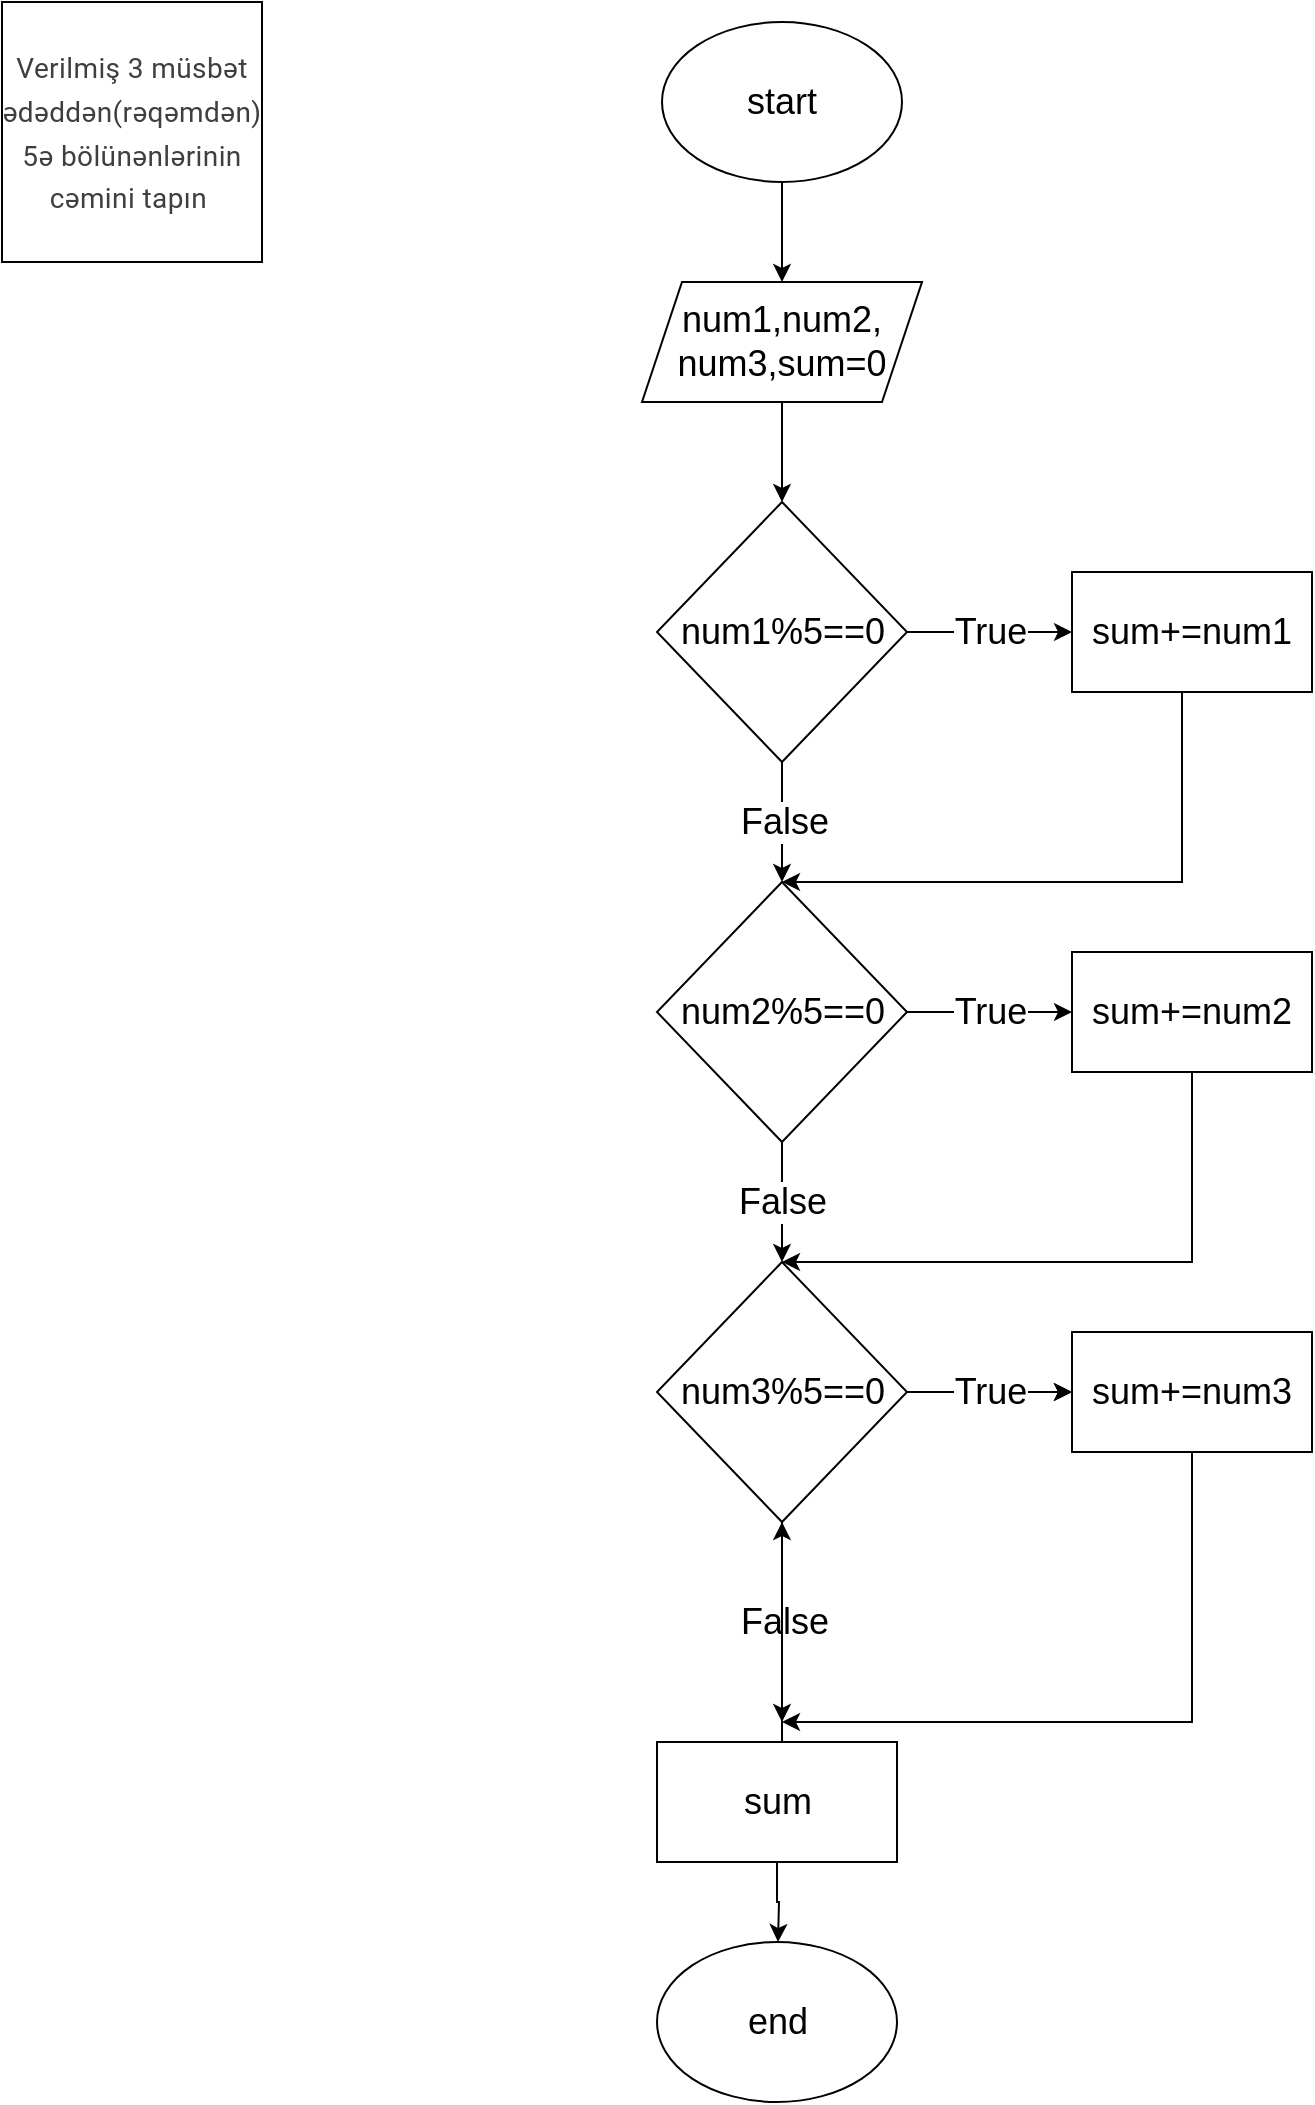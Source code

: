 <mxfile version="20.5.1" type="device"><diagram id="VMThL84f3LsizDOptGUf" name="Page-1"><mxGraphModel dx="1038" dy="579" grid="1" gridSize="10" guides="1" tooltips="1" connect="1" arrows="1" fold="1" page="1" pageScale="1" pageWidth="850" pageHeight="1100" math="0" shadow="0"><root><mxCell id="0"/><mxCell id="1" parent="0"/><mxCell id="uh7QPZxCvy81ix6VKFEe-4" style="edgeStyle=orthogonalEdgeStyle;rounded=0;orthogonalLoop=1;jettySize=auto;html=1;fontSize=18;" edge="1" parent="1" source="uh7QPZxCvy81ix6VKFEe-1"><mxGeometry relative="1" as="geometry"><mxPoint x="400" y="150" as="targetPoint"/></mxGeometry></mxCell><mxCell id="uh7QPZxCvy81ix6VKFEe-1" value="&lt;font style=&quot;font-size: 18px;&quot;&gt;start&lt;/font&gt;" style="ellipse;whiteSpace=wrap;html=1;" vertex="1" parent="1"><mxGeometry x="340" y="20" width="120" height="80" as="geometry"/></mxCell><mxCell id="uh7QPZxCvy81ix6VKFEe-2" value="&lt;font style=&quot;font-size: 18px;&quot;&gt;end&lt;/font&gt;" style="ellipse;whiteSpace=wrap;html=1;" vertex="1" parent="1"><mxGeometry x="337.5" y="980" width="120" height="80" as="geometry"/></mxCell><mxCell id="uh7QPZxCvy81ix6VKFEe-10" value="" style="edgeStyle=orthogonalEdgeStyle;rounded=0;orthogonalLoop=1;jettySize=auto;html=1;fontSize=18;" edge="1" parent="1" source="uh7QPZxCvy81ix6VKFEe-5" target="uh7QPZxCvy81ix6VKFEe-9"><mxGeometry relative="1" as="geometry"/></mxCell><mxCell id="uh7QPZxCvy81ix6VKFEe-5" value="num1,num2,&lt;br&gt;num3,sum=0" style="shape=parallelogram;perimeter=parallelogramPerimeter;whiteSpace=wrap;html=1;fixedSize=1;fontSize=18;" vertex="1" parent="1"><mxGeometry x="330" y="150" width="140" height="60" as="geometry"/></mxCell><mxCell id="uh7QPZxCvy81ix6VKFEe-8" value="&lt;span style=&quot;color: rgb(60, 64, 67); font-family: Roboto, Arial, sans-serif; font-size: 14px; letter-spacing: 0.2px; text-align: start;&quot;&gt;Verilmiş 3 müsbət ədəddən(rəqəmdən) 5ə bölünənlərinin cəmini tapın&amp;nbsp;&lt;/span&gt;" style="whiteSpace=wrap;html=1;aspect=fixed;fontSize=18;" vertex="1" parent="1"><mxGeometry x="10" y="10" width="130" height="130" as="geometry"/></mxCell><mxCell id="uh7QPZxCvy81ix6VKFEe-13" value="True" style="edgeStyle=orthogonalEdgeStyle;rounded=0;orthogonalLoop=1;jettySize=auto;html=1;fontSize=18;" edge="1" parent="1" source="uh7QPZxCvy81ix6VKFEe-9" target="uh7QPZxCvy81ix6VKFEe-12"><mxGeometry relative="1" as="geometry"/></mxCell><mxCell id="uh7QPZxCvy81ix6VKFEe-16" value="False" style="edgeStyle=orthogonalEdgeStyle;rounded=0;orthogonalLoop=1;jettySize=auto;html=1;fontSize=18;" edge="1" parent="1" source="uh7QPZxCvy81ix6VKFEe-9"><mxGeometry relative="1" as="geometry"><mxPoint x="400" y="450" as="targetPoint"/></mxGeometry></mxCell><mxCell id="uh7QPZxCvy81ix6VKFEe-9" value="num1%5==0" style="rhombus;whiteSpace=wrap;html=1;fontSize=18;" vertex="1" parent="1"><mxGeometry x="337.5" y="260" width="125" height="130" as="geometry"/></mxCell><mxCell id="uh7QPZxCvy81ix6VKFEe-30" style="edgeStyle=orthogonalEdgeStyle;rounded=0;orthogonalLoop=1;jettySize=auto;html=1;fontSize=18;entryX=0.5;entryY=0;entryDx=0;entryDy=0;" edge="1" parent="1" source="uh7QPZxCvy81ix6VKFEe-12" target="uh7QPZxCvy81ix6VKFEe-17"><mxGeometry relative="1" as="geometry"><mxPoint x="605" y="440" as="targetPoint"/><Array as="points"><mxPoint x="600" y="450"/></Array></mxGeometry></mxCell><mxCell id="uh7QPZxCvy81ix6VKFEe-12" value="sum+=num1" style="whiteSpace=wrap;html=1;fontSize=18;" vertex="1" parent="1"><mxGeometry x="545" y="295" width="120" height="60" as="geometry"/></mxCell><mxCell id="uh7QPZxCvy81ix6VKFEe-19" value="False" style="edgeStyle=orthogonalEdgeStyle;rounded=0;orthogonalLoop=1;jettySize=auto;html=1;fontSize=18;" edge="1" parent="1" source="uh7QPZxCvy81ix6VKFEe-17" target="uh7QPZxCvy81ix6VKFEe-18"><mxGeometry relative="1" as="geometry"/></mxCell><mxCell id="uh7QPZxCvy81ix6VKFEe-22" value="True" style="edgeStyle=orthogonalEdgeStyle;rounded=0;orthogonalLoop=1;jettySize=auto;html=1;fontSize=18;" edge="1" parent="1" source="uh7QPZxCvy81ix6VKFEe-17" target="uh7QPZxCvy81ix6VKFEe-21"><mxGeometry relative="1" as="geometry"/></mxCell><mxCell id="uh7QPZxCvy81ix6VKFEe-17" value="num2%5==0" style="rhombus;whiteSpace=wrap;html=1;fontSize=18;" vertex="1" parent="1"><mxGeometry x="337.5" y="450" width="125" height="130" as="geometry"/></mxCell><mxCell id="uh7QPZxCvy81ix6VKFEe-25" value="" style="edgeStyle=orthogonalEdgeStyle;rounded=0;orthogonalLoop=1;jettySize=auto;html=1;fontSize=18;" edge="1" parent="1" source="uh7QPZxCvy81ix6VKFEe-18" target="uh7QPZxCvy81ix6VKFEe-24"><mxGeometry relative="1" as="geometry"/></mxCell><mxCell id="uh7QPZxCvy81ix6VKFEe-26" value="True" style="edgeStyle=orthogonalEdgeStyle;rounded=0;orthogonalLoop=1;jettySize=auto;html=1;fontSize=18;" edge="1" parent="1" source="uh7QPZxCvy81ix6VKFEe-18" target="uh7QPZxCvy81ix6VKFEe-24"><mxGeometry relative="1" as="geometry"/></mxCell><mxCell id="uh7QPZxCvy81ix6VKFEe-28" value="False" style="edgeStyle=orthogonalEdgeStyle;rounded=0;orthogonalLoop=1;jettySize=auto;html=1;fontSize=18;" edge="1" parent="1" source="uh7QPZxCvy81ix6VKFEe-18"><mxGeometry relative="1" as="geometry"><mxPoint x="400" y="870" as="targetPoint"/></mxGeometry></mxCell><mxCell id="uh7QPZxCvy81ix6VKFEe-18" value="num3%5==0" style="rhombus;whiteSpace=wrap;html=1;fontSize=18;" vertex="1" parent="1"><mxGeometry x="337.5" y="640" width="125" height="130" as="geometry"/></mxCell><mxCell id="uh7QPZxCvy81ix6VKFEe-31" style="edgeStyle=orthogonalEdgeStyle;rounded=0;orthogonalLoop=1;jettySize=auto;html=1;entryX=0.5;entryY=0;entryDx=0;entryDy=0;fontSize=18;" edge="1" parent="1" source="uh7QPZxCvy81ix6VKFEe-21" target="uh7QPZxCvy81ix6VKFEe-18"><mxGeometry relative="1" as="geometry"><Array as="points"><mxPoint x="605" y="640"/></Array></mxGeometry></mxCell><mxCell id="uh7QPZxCvy81ix6VKFEe-21" value="sum+=num2" style="whiteSpace=wrap;html=1;fontSize=18;" vertex="1" parent="1"><mxGeometry x="545" y="485" width="120" height="60" as="geometry"/></mxCell><mxCell id="uh7QPZxCvy81ix6VKFEe-34" style="edgeStyle=orthogonalEdgeStyle;rounded=0;orthogonalLoop=1;jettySize=auto;html=1;fontSize=18;" edge="1" parent="1" source="uh7QPZxCvy81ix6VKFEe-24"><mxGeometry relative="1" as="geometry"><mxPoint x="400" y="870" as="targetPoint"/><Array as="points"><mxPoint x="605" y="870"/></Array></mxGeometry></mxCell><mxCell id="uh7QPZxCvy81ix6VKFEe-24" value="sum+=num3" style="whiteSpace=wrap;html=1;fontSize=18;" vertex="1" parent="1"><mxGeometry x="545" y="675" width="120" height="60" as="geometry"/></mxCell><mxCell id="uh7QPZxCvy81ix6VKFEe-36" value="" style="edgeStyle=orthogonalEdgeStyle;rounded=0;orthogonalLoop=1;jettySize=auto;html=1;fontSize=18;" edge="1" parent="1" source="uh7QPZxCvy81ix6VKFEe-35" target="uh7QPZxCvy81ix6VKFEe-18"><mxGeometry relative="1" as="geometry"><Array as="points"><mxPoint x="400" y="850"/><mxPoint x="400" y="850"/></Array></mxGeometry></mxCell><mxCell id="uh7QPZxCvy81ix6VKFEe-42" style="edgeStyle=orthogonalEdgeStyle;rounded=0;orthogonalLoop=1;jettySize=auto;html=1;fontSize=18;" edge="1" parent="1" source="uh7QPZxCvy81ix6VKFEe-35"><mxGeometry relative="1" as="geometry"><mxPoint x="398" y="980" as="targetPoint"/></mxGeometry></mxCell><mxCell id="uh7QPZxCvy81ix6VKFEe-35" value="sum" style="rounded=0;whiteSpace=wrap;html=1;fontSize=18;" vertex="1" parent="1"><mxGeometry x="337.5" y="880" width="120" height="60" as="geometry"/></mxCell></root></mxGraphModel></diagram></mxfile>